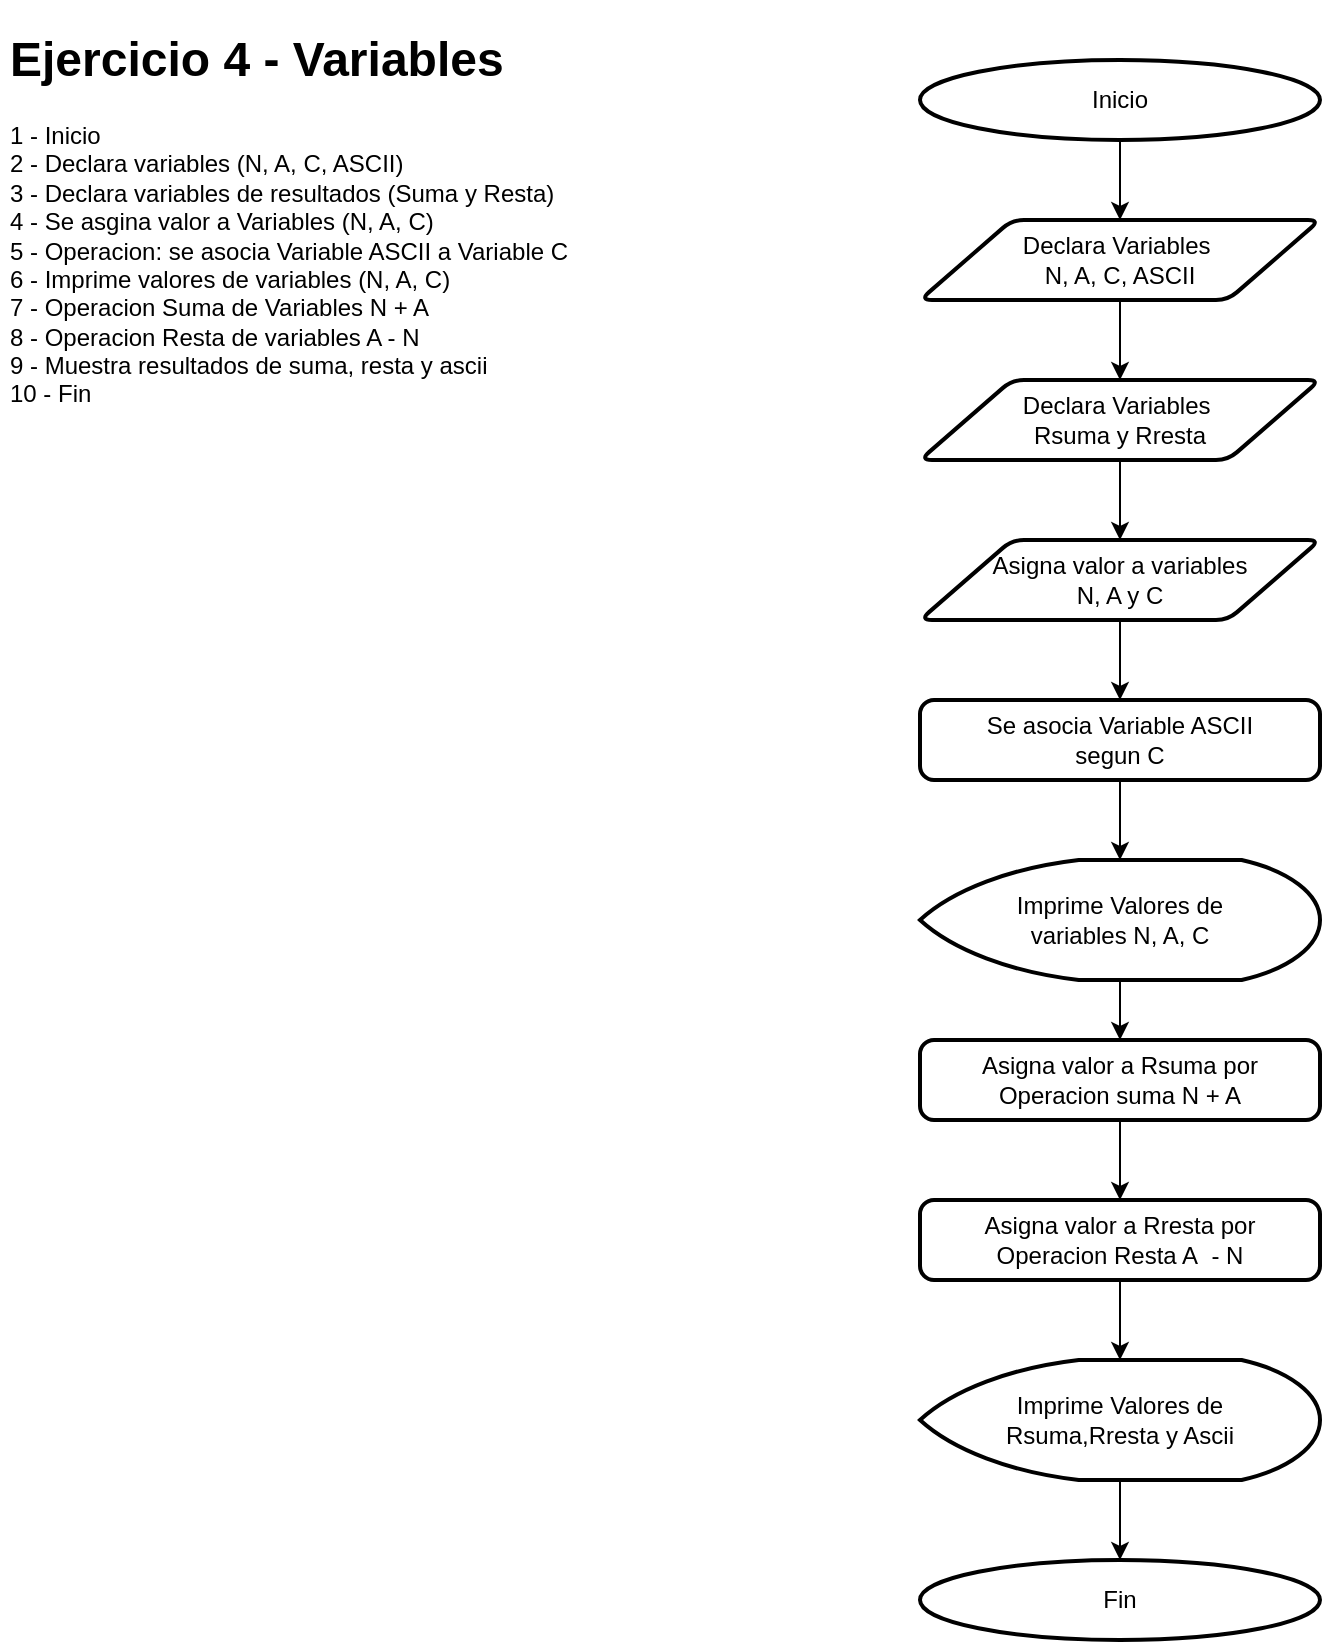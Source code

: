 <mxfile version="20.8.16" type="device"><diagram name="Página-1" id="FiF6FgR8h40evWT5DmNs"><mxGraphModel dx="1036" dy="654" grid="1" gridSize="10" guides="1" tooltips="1" connect="1" arrows="1" fold="1" page="1" pageScale="1" pageWidth="827" pageHeight="1169" math="0" shadow="0"><root><mxCell id="0"/><mxCell id="1" parent="0"/><mxCell id="piBk4iBcHFK4L0x_XCkO-1" value="&lt;h1&gt;Ejercicio 4 - Variables&lt;/h1&gt;&lt;p&gt;1 - Inicio&lt;br&gt;&lt;span style=&quot;background-color: initial;&quot;&gt;2 - Declara variables (N, A, C, ASCII)&lt;br&gt;3 - Declara variables de resultados (Suma y Resta)&lt;br&gt;4 - Se asgina valor a Variables (N, A, C)&lt;br&gt;5 - Operacion: se asocia Variable ASCII a Variable C&lt;br&gt;6 - Imprime valores de variables (N, A, C)&lt;br&gt;7 - Operacion Suma de Variables N + A&lt;br&gt;8 - Operacion Resta de variables A - N&lt;br&gt;9 - Muestra resultados de suma, resta y ascii&lt;br&gt;10 - Fin&lt;/span&gt;&lt;/p&gt;" style="text;html=1;strokeColor=none;fillColor=none;spacing=5;spacingTop=-20;whiteSpace=wrap;overflow=hidden;rounded=0;" vertex="1" parent="1"><mxGeometry x="20" y="20" width="350" height="210" as="geometry"/></mxCell><mxCell id="piBk4iBcHFK4L0x_XCkO-14" style="edgeStyle=orthogonalEdgeStyle;rounded=0;orthogonalLoop=1;jettySize=auto;html=1;entryX=0.5;entryY=0;entryDx=0;entryDy=0;" edge="1" parent="1" source="piBk4iBcHFK4L0x_XCkO-3" target="piBk4iBcHFK4L0x_XCkO-5"><mxGeometry relative="1" as="geometry"/></mxCell><mxCell id="piBk4iBcHFK4L0x_XCkO-3" value="Inicio" style="strokeWidth=2;html=1;shape=mxgraph.flowchart.start_1;whiteSpace=wrap;" vertex="1" parent="1"><mxGeometry x="480" y="40" width="200" height="40" as="geometry"/></mxCell><mxCell id="piBk4iBcHFK4L0x_XCkO-4" value="Fin" style="strokeWidth=2;html=1;shape=mxgraph.flowchart.start_1;whiteSpace=wrap;" vertex="1" parent="1"><mxGeometry x="480" y="790" width="200" height="40" as="geometry"/></mxCell><mxCell id="piBk4iBcHFK4L0x_XCkO-15" style="edgeStyle=orthogonalEdgeStyle;rounded=0;orthogonalLoop=1;jettySize=auto;html=1;entryX=0.5;entryY=0;entryDx=0;entryDy=0;" edge="1" parent="1" source="piBk4iBcHFK4L0x_XCkO-5" target="piBk4iBcHFK4L0x_XCkO-6"><mxGeometry relative="1" as="geometry"/></mxCell><mxCell id="piBk4iBcHFK4L0x_XCkO-5" value="Declara Variables&amp;nbsp;&lt;br&gt;N, A, C, ASCII" style="shape=parallelogram;html=1;strokeWidth=2;perimeter=parallelogramPerimeter;whiteSpace=wrap;rounded=1;arcSize=12;size=0.23;" vertex="1" parent="1"><mxGeometry x="480" y="120" width="200" height="40" as="geometry"/></mxCell><mxCell id="piBk4iBcHFK4L0x_XCkO-16" style="edgeStyle=orthogonalEdgeStyle;rounded=0;orthogonalLoop=1;jettySize=auto;html=1;" edge="1" parent="1" source="piBk4iBcHFK4L0x_XCkO-6" target="piBk4iBcHFK4L0x_XCkO-7"><mxGeometry relative="1" as="geometry"/></mxCell><mxCell id="piBk4iBcHFK4L0x_XCkO-6" value="Declara Variables&amp;nbsp;&lt;br&gt;Rsuma y Rresta" style="shape=parallelogram;html=1;strokeWidth=2;perimeter=parallelogramPerimeter;whiteSpace=wrap;rounded=1;arcSize=12;size=0.23;" vertex="1" parent="1"><mxGeometry x="480" y="200" width="200" height="40" as="geometry"/></mxCell><mxCell id="piBk4iBcHFK4L0x_XCkO-17" style="edgeStyle=orthogonalEdgeStyle;rounded=0;orthogonalLoop=1;jettySize=auto;html=1;entryX=0.5;entryY=0;entryDx=0;entryDy=0;" edge="1" parent="1" source="piBk4iBcHFK4L0x_XCkO-7" target="piBk4iBcHFK4L0x_XCkO-8"><mxGeometry relative="1" as="geometry"><mxPoint x="580" y="350" as="targetPoint"/></mxGeometry></mxCell><mxCell id="piBk4iBcHFK4L0x_XCkO-7" value="Asigna valor a variables&lt;br&gt;N, A y C" style="shape=parallelogram;html=1;strokeWidth=2;perimeter=parallelogramPerimeter;whiteSpace=wrap;rounded=1;arcSize=12;size=0.23;" vertex="1" parent="1"><mxGeometry x="480" y="280" width="200" height="40" as="geometry"/></mxCell><mxCell id="piBk4iBcHFK4L0x_XCkO-18" style="edgeStyle=orthogonalEdgeStyle;rounded=0;orthogonalLoop=1;jettySize=auto;html=1;entryX=0.5;entryY=0;entryDx=0;entryDy=0;entryPerimeter=0;" edge="1" parent="1" source="piBk4iBcHFK4L0x_XCkO-8" target="piBk4iBcHFK4L0x_XCkO-9"><mxGeometry relative="1" as="geometry"/></mxCell><mxCell id="piBk4iBcHFK4L0x_XCkO-8" value="Se asocia Variable ASCII&lt;br&gt;segun C" style="rounded=1;whiteSpace=wrap;html=1;absoluteArcSize=1;arcSize=14;strokeWidth=2;" vertex="1" parent="1"><mxGeometry x="480" y="360" width="200" height="40" as="geometry"/></mxCell><mxCell id="piBk4iBcHFK4L0x_XCkO-19" style="edgeStyle=orthogonalEdgeStyle;rounded=0;orthogonalLoop=1;jettySize=auto;html=1;" edge="1" parent="1" source="piBk4iBcHFK4L0x_XCkO-9" target="piBk4iBcHFK4L0x_XCkO-11"><mxGeometry relative="1" as="geometry"/></mxCell><mxCell id="piBk4iBcHFK4L0x_XCkO-9" value="Imprime Valores de&lt;br&gt;variables N, A, C" style="strokeWidth=2;html=1;shape=mxgraph.flowchart.display;whiteSpace=wrap;" vertex="1" parent="1"><mxGeometry x="480" y="440" width="200" height="60" as="geometry"/></mxCell><mxCell id="piBk4iBcHFK4L0x_XCkO-20" style="edgeStyle=orthogonalEdgeStyle;rounded=0;orthogonalLoop=1;jettySize=auto;html=1;" edge="1" parent="1" source="piBk4iBcHFK4L0x_XCkO-11" target="piBk4iBcHFK4L0x_XCkO-12"><mxGeometry relative="1" as="geometry"/></mxCell><mxCell id="piBk4iBcHFK4L0x_XCkO-11" value="Asigna valor a Rsuma por&lt;br&gt;Operacion suma N + A" style="rounded=1;whiteSpace=wrap;html=1;absoluteArcSize=1;arcSize=14;strokeWidth=2;" vertex="1" parent="1"><mxGeometry x="480" y="530" width="200" height="40" as="geometry"/></mxCell><mxCell id="piBk4iBcHFK4L0x_XCkO-21" style="edgeStyle=orthogonalEdgeStyle;rounded=0;orthogonalLoop=1;jettySize=auto;html=1;" edge="1" parent="1" source="piBk4iBcHFK4L0x_XCkO-12" target="piBk4iBcHFK4L0x_XCkO-13"><mxGeometry relative="1" as="geometry"/></mxCell><mxCell id="piBk4iBcHFK4L0x_XCkO-12" value="Asigna valor a Rresta por&lt;br&gt;Operacion Resta A&amp;nbsp; - N" style="rounded=1;whiteSpace=wrap;html=1;absoluteArcSize=1;arcSize=14;strokeWidth=2;" vertex="1" parent="1"><mxGeometry x="480" y="610" width="200" height="40" as="geometry"/></mxCell><mxCell id="piBk4iBcHFK4L0x_XCkO-22" style="edgeStyle=orthogonalEdgeStyle;rounded=0;orthogonalLoop=1;jettySize=auto;html=1;entryX=0.5;entryY=0;entryDx=0;entryDy=0;entryPerimeter=0;" edge="1" parent="1" source="piBk4iBcHFK4L0x_XCkO-13" target="piBk4iBcHFK4L0x_XCkO-4"><mxGeometry relative="1" as="geometry"/></mxCell><mxCell id="piBk4iBcHFK4L0x_XCkO-13" value="Imprime Valores de&lt;br&gt;Rsuma,Rresta y Ascii" style="strokeWidth=2;html=1;shape=mxgraph.flowchart.display;whiteSpace=wrap;" vertex="1" parent="1"><mxGeometry x="480" y="690" width="200" height="60" as="geometry"/></mxCell></root></mxGraphModel></diagram></mxfile>